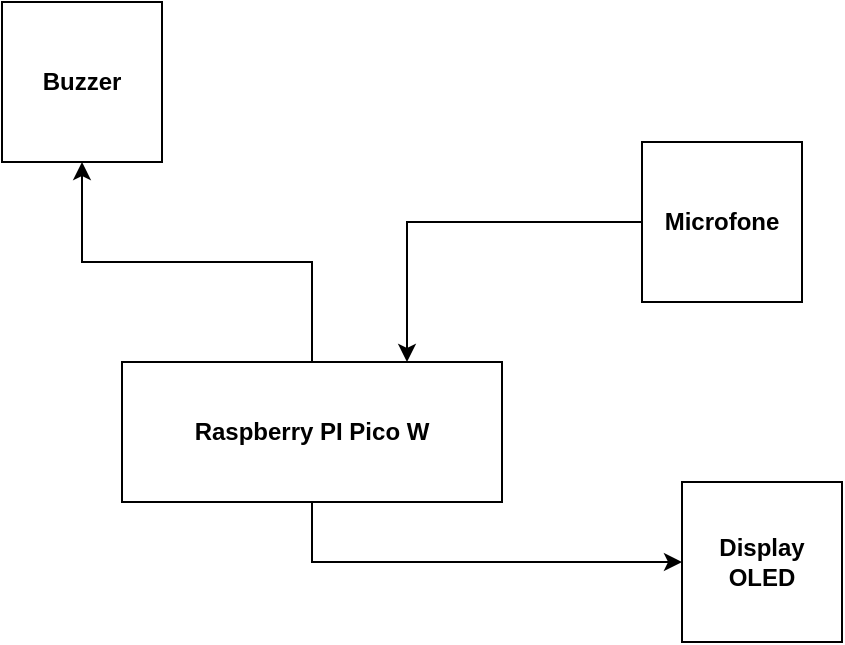 <mxfile version="26.0.16">
  <diagram name="Page-1" id="-13llSExpNotjnPZWHXG">
    <mxGraphModel dx="878" dy="497" grid="1" gridSize="10" guides="1" tooltips="1" connect="1" arrows="1" fold="1" page="1" pageScale="1" pageWidth="850" pageHeight="1100" math="0" shadow="0">
      <root>
        <mxCell id="0" />
        <mxCell id="1" parent="0" />
        <mxCell id="obd2GN47xU8rqrAG63Pq-4" style="edgeStyle=orthogonalEdgeStyle;rounded=0;orthogonalLoop=1;jettySize=auto;html=1;entryX=0.5;entryY=1;entryDx=0;entryDy=0;" edge="1" parent="1" source="obd2GN47xU8rqrAG63Pq-2" target="obd2GN47xU8rqrAG63Pq-3">
          <mxGeometry relative="1" as="geometry" />
        </mxCell>
        <mxCell id="obd2GN47xU8rqrAG63Pq-8" style="edgeStyle=orthogonalEdgeStyle;rounded=0;orthogonalLoop=1;jettySize=auto;html=1;entryX=0;entryY=0.5;entryDx=0;entryDy=0;" edge="1" parent="1" source="obd2GN47xU8rqrAG63Pq-2" target="obd2GN47xU8rqrAG63Pq-7">
          <mxGeometry relative="1" as="geometry">
            <Array as="points">
              <mxPoint x="455" y="330" />
            </Array>
          </mxGeometry>
        </mxCell>
        <mxCell id="obd2GN47xU8rqrAG63Pq-2" value="&lt;b&gt;Raspberry PI Pico W&lt;/b&gt;" style="rounded=0;whiteSpace=wrap;html=1;" vertex="1" parent="1">
          <mxGeometry x="360" y="230" width="190" height="70" as="geometry" />
        </mxCell>
        <mxCell id="obd2GN47xU8rqrAG63Pq-3" value="&lt;b&gt;Buzzer&lt;/b&gt;" style="whiteSpace=wrap;html=1;aspect=fixed;" vertex="1" parent="1">
          <mxGeometry x="300" y="50" width="80" height="80" as="geometry" />
        </mxCell>
        <mxCell id="obd2GN47xU8rqrAG63Pq-6" style="edgeStyle=orthogonalEdgeStyle;rounded=0;orthogonalLoop=1;jettySize=auto;html=1;entryX=0.75;entryY=0;entryDx=0;entryDy=0;" edge="1" parent="1" source="obd2GN47xU8rqrAG63Pq-5" target="obd2GN47xU8rqrAG63Pq-2">
          <mxGeometry relative="1" as="geometry" />
        </mxCell>
        <mxCell id="obd2GN47xU8rqrAG63Pq-5" value="&lt;b&gt;Microfone&lt;/b&gt;" style="whiteSpace=wrap;html=1;aspect=fixed;" vertex="1" parent="1">
          <mxGeometry x="620" y="120" width="80" height="80" as="geometry" />
        </mxCell>
        <mxCell id="obd2GN47xU8rqrAG63Pq-7" value="&lt;b&gt;Display OLED&lt;/b&gt;" style="whiteSpace=wrap;html=1;aspect=fixed;" vertex="1" parent="1">
          <mxGeometry x="640" y="290" width="80" height="80" as="geometry" />
        </mxCell>
      </root>
    </mxGraphModel>
  </diagram>
</mxfile>
